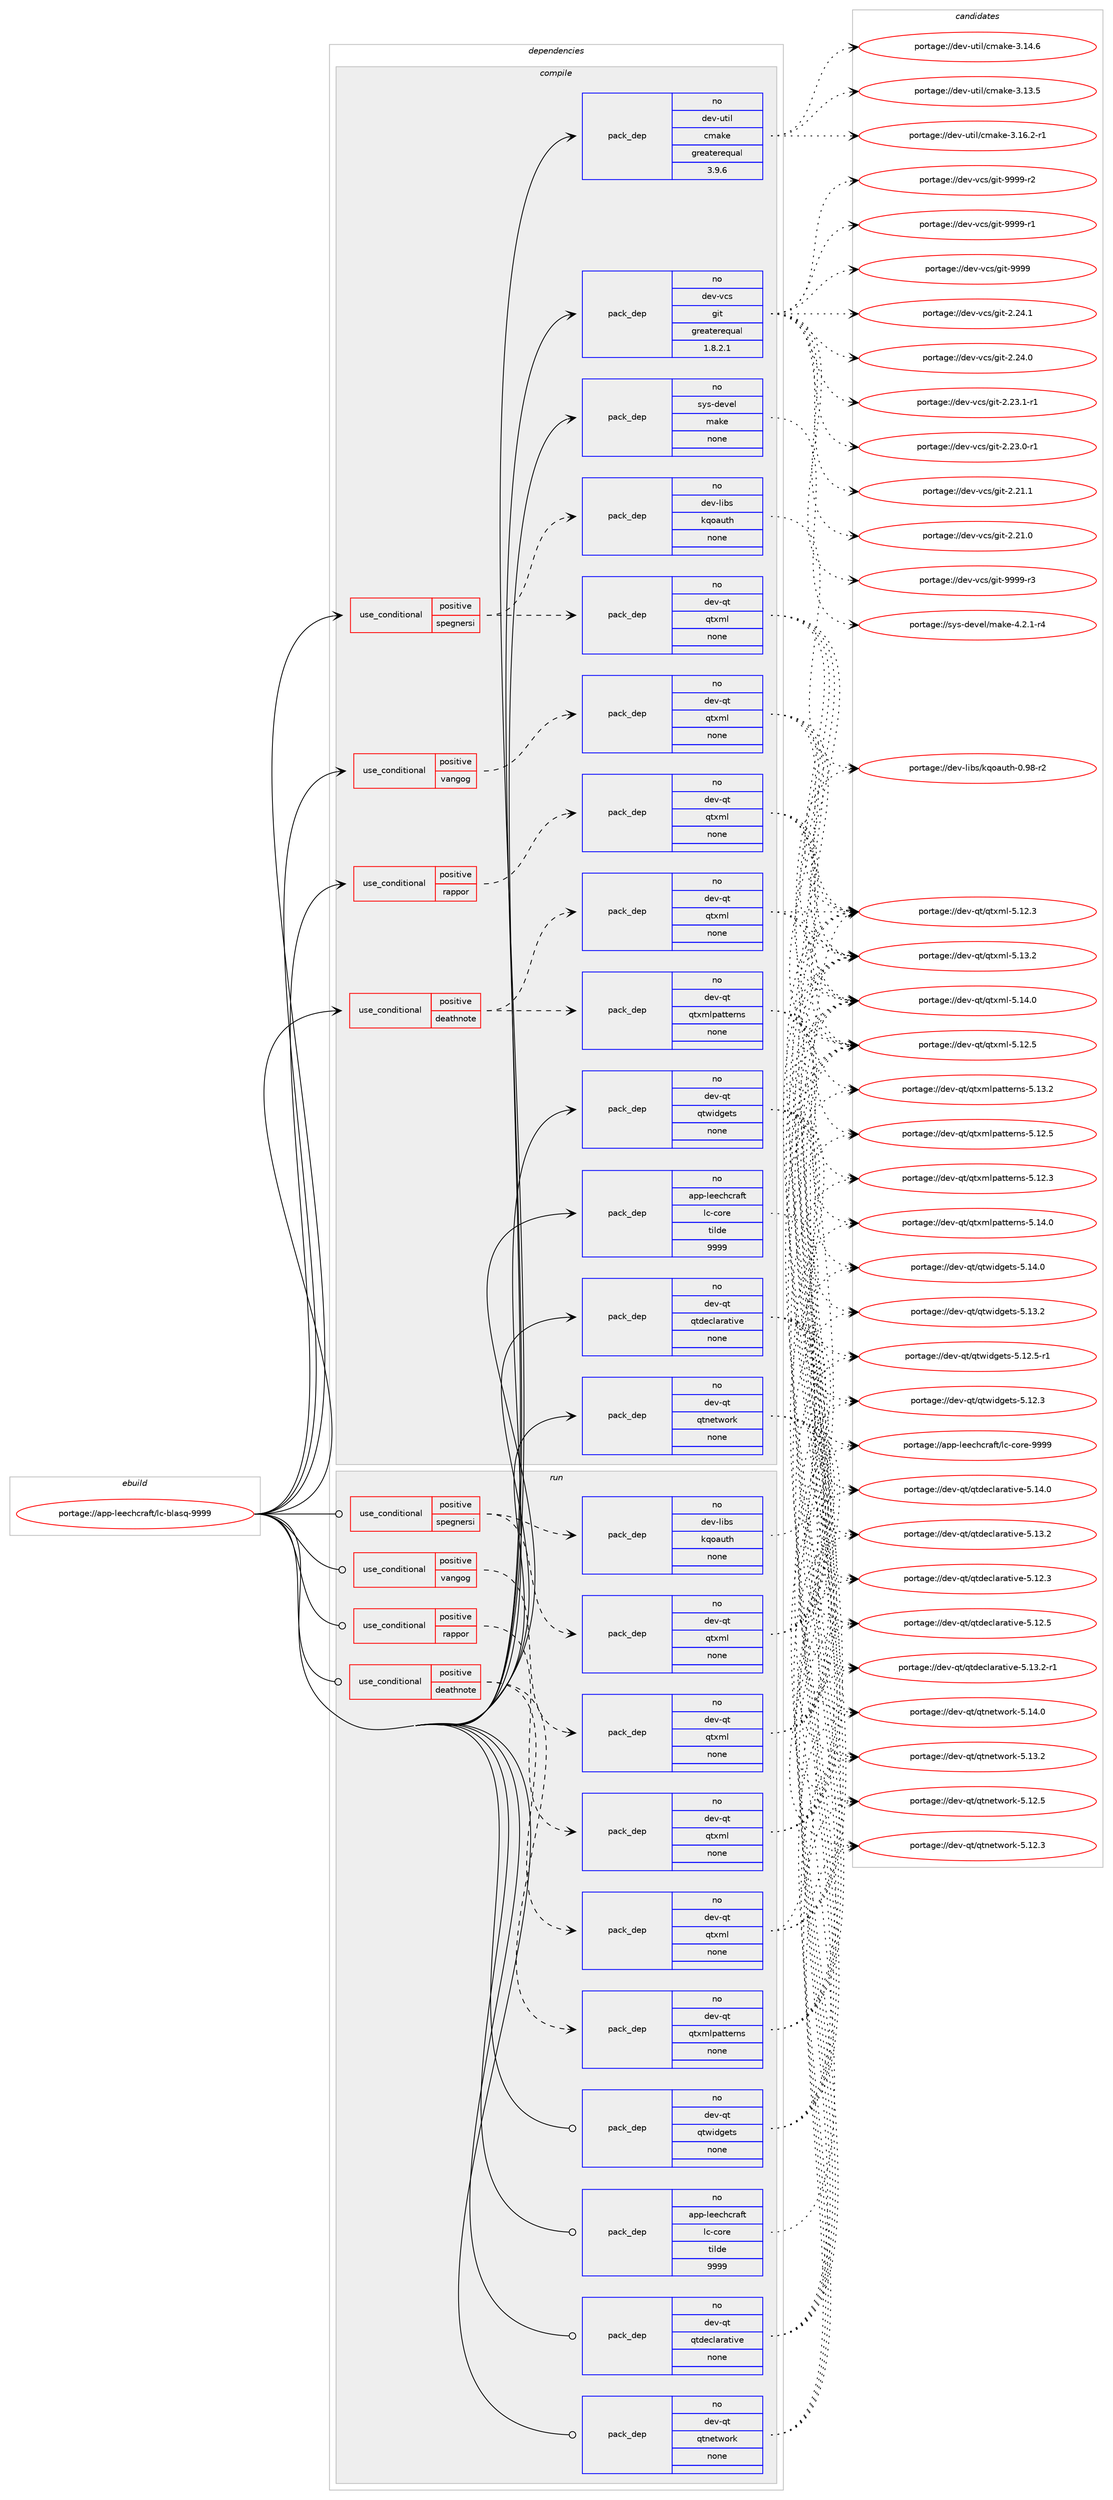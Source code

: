digraph prolog {

# *************
# Graph options
# *************

newrank=true;
concentrate=true;
compound=true;
graph [rankdir=LR,fontname=Helvetica,fontsize=10,ranksep=1.5];#, ranksep=2.5, nodesep=0.2];
edge  [arrowhead=vee];
node  [fontname=Helvetica,fontsize=10];

# **********
# The ebuild
# **********

subgraph cluster_leftcol {
color=gray;
label=<<i>ebuild</i>>;
id [label="portage://app-leechcraft/lc-blasq-9999", color=red, width=4, href="../app-leechcraft/lc-blasq-9999.svg"];
}

# ****************
# The dependencies
# ****************

subgraph cluster_midcol {
color=gray;
label=<<i>dependencies</i>>;
subgraph cluster_compile {
fillcolor="#eeeeee";
style=filled;
label=<<i>compile</i>>;
subgraph cond144333 {
dependency615961 [label=<<TABLE BORDER="0" CELLBORDER="1" CELLSPACING="0" CELLPADDING="4"><TR><TD ROWSPAN="3" CELLPADDING="10">use_conditional</TD></TR><TR><TD>positive</TD></TR><TR><TD>deathnote</TD></TR></TABLE>>, shape=none, color=red];
subgraph pack463395 {
dependency615962 [label=<<TABLE BORDER="0" CELLBORDER="1" CELLSPACING="0" CELLPADDING="4" WIDTH="220"><TR><TD ROWSPAN="6" CELLPADDING="30">pack_dep</TD></TR><TR><TD WIDTH="110">no</TD></TR><TR><TD>dev-qt</TD></TR><TR><TD>qtxml</TD></TR><TR><TD>none</TD></TR><TR><TD></TD></TR></TABLE>>, shape=none, color=blue];
}
dependency615961:e -> dependency615962:w [weight=20,style="dashed",arrowhead="vee"];
subgraph pack463396 {
dependency615963 [label=<<TABLE BORDER="0" CELLBORDER="1" CELLSPACING="0" CELLPADDING="4" WIDTH="220"><TR><TD ROWSPAN="6" CELLPADDING="30">pack_dep</TD></TR><TR><TD WIDTH="110">no</TD></TR><TR><TD>dev-qt</TD></TR><TR><TD>qtxmlpatterns</TD></TR><TR><TD>none</TD></TR><TR><TD></TD></TR></TABLE>>, shape=none, color=blue];
}
dependency615961:e -> dependency615963:w [weight=20,style="dashed",arrowhead="vee"];
}
id:e -> dependency615961:w [weight=20,style="solid",arrowhead="vee"];
subgraph cond144334 {
dependency615964 [label=<<TABLE BORDER="0" CELLBORDER="1" CELLSPACING="0" CELLPADDING="4"><TR><TD ROWSPAN="3" CELLPADDING="10">use_conditional</TD></TR><TR><TD>positive</TD></TR><TR><TD>rappor</TD></TR></TABLE>>, shape=none, color=red];
subgraph pack463397 {
dependency615965 [label=<<TABLE BORDER="0" CELLBORDER="1" CELLSPACING="0" CELLPADDING="4" WIDTH="220"><TR><TD ROWSPAN="6" CELLPADDING="30">pack_dep</TD></TR><TR><TD WIDTH="110">no</TD></TR><TR><TD>dev-qt</TD></TR><TR><TD>qtxml</TD></TR><TR><TD>none</TD></TR><TR><TD></TD></TR></TABLE>>, shape=none, color=blue];
}
dependency615964:e -> dependency615965:w [weight=20,style="dashed",arrowhead="vee"];
}
id:e -> dependency615964:w [weight=20,style="solid",arrowhead="vee"];
subgraph cond144335 {
dependency615966 [label=<<TABLE BORDER="0" CELLBORDER="1" CELLSPACING="0" CELLPADDING="4"><TR><TD ROWSPAN="3" CELLPADDING="10">use_conditional</TD></TR><TR><TD>positive</TD></TR><TR><TD>spegnersi</TD></TR></TABLE>>, shape=none, color=red];
subgraph pack463398 {
dependency615967 [label=<<TABLE BORDER="0" CELLBORDER="1" CELLSPACING="0" CELLPADDING="4" WIDTH="220"><TR><TD ROWSPAN="6" CELLPADDING="30">pack_dep</TD></TR><TR><TD WIDTH="110">no</TD></TR><TR><TD>dev-libs</TD></TR><TR><TD>kqoauth</TD></TR><TR><TD>none</TD></TR><TR><TD></TD></TR></TABLE>>, shape=none, color=blue];
}
dependency615966:e -> dependency615967:w [weight=20,style="dashed",arrowhead="vee"];
subgraph pack463399 {
dependency615968 [label=<<TABLE BORDER="0" CELLBORDER="1" CELLSPACING="0" CELLPADDING="4" WIDTH="220"><TR><TD ROWSPAN="6" CELLPADDING="30">pack_dep</TD></TR><TR><TD WIDTH="110">no</TD></TR><TR><TD>dev-qt</TD></TR><TR><TD>qtxml</TD></TR><TR><TD>none</TD></TR><TR><TD></TD></TR></TABLE>>, shape=none, color=blue];
}
dependency615966:e -> dependency615968:w [weight=20,style="dashed",arrowhead="vee"];
}
id:e -> dependency615966:w [weight=20,style="solid",arrowhead="vee"];
subgraph cond144336 {
dependency615969 [label=<<TABLE BORDER="0" CELLBORDER="1" CELLSPACING="0" CELLPADDING="4"><TR><TD ROWSPAN="3" CELLPADDING="10">use_conditional</TD></TR><TR><TD>positive</TD></TR><TR><TD>vangog</TD></TR></TABLE>>, shape=none, color=red];
subgraph pack463400 {
dependency615970 [label=<<TABLE BORDER="0" CELLBORDER="1" CELLSPACING="0" CELLPADDING="4" WIDTH="220"><TR><TD ROWSPAN="6" CELLPADDING="30">pack_dep</TD></TR><TR><TD WIDTH="110">no</TD></TR><TR><TD>dev-qt</TD></TR><TR><TD>qtxml</TD></TR><TR><TD>none</TD></TR><TR><TD></TD></TR></TABLE>>, shape=none, color=blue];
}
dependency615969:e -> dependency615970:w [weight=20,style="dashed",arrowhead="vee"];
}
id:e -> dependency615969:w [weight=20,style="solid",arrowhead="vee"];
subgraph pack463401 {
dependency615971 [label=<<TABLE BORDER="0" CELLBORDER="1" CELLSPACING="0" CELLPADDING="4" WIDTH="220"><TR><TD ROWSPAN="6" CELLPADDING="30">pack_dep</TD></TR><TR><TD WIDTH="110">no</TD></TR><TR><TD>app-leechcraft</TD></TR><TR><TD>lc-core</TD></TR><TR><TD>tilde</TD></TR><TR><TD>9999</TD></TR></TABLE>>, shape=none, color=blue];
}
id:e -> dependency615971:w [weight=20,style="solid",arrowhead="vee"];
subgraph pack463402 {
dependency615972 [label=<<TABLE BORDER="0" CELLBORDER="1" CELLSPACING="0" CELLPADDING="4" WIDTH="220"><TR><TD ROWSPAN="6" CELLPADDING="30">pack_dep</TD></TR><TR><TD WIDTH="110">no</TD></TR><TR><TD>dev-qt</TD></TR><TR><TD>qtdeclarative</TD></TR><TR><TD>none</TD></TR><TR><TD></TD></TR></TABLE>>, shape=none, color=blue];
}
id:e -> dependency615972:w [weight=20,style="solid",arrowhead="vee"];
subgraph pack463403 {
dependency615973 [label=<<TABLE BORDER="0" CELLBORDER="1" CELLSPACING="0" CELLPADDING="4" WIDTH="220"><TR><TD ROWSPAN="6" CELLPADDING="30">pack_dep</TD></TR><TR><TD WIDTH="110">no</TD></TR><TR><TD>dev-qt</TD></TR><TR><TD>qtnetwork</TD></TR><TR><TD>none</TD></TR><TR><TD></TD></TR></TABLE>>, shape=none, color=blue];
}
id:e -> dependency615973:w [weight=20,style="solid",arrowhead="vee"];
subgraph pack463404 {
dependency615974 [label=<<TABLE BORDER="0" CELLBORDER="1" CELLSPACING="0" CELLPADDING="4" WIDTH="220"><TR><TD ROWSPAN="6" CELLPADDING="30">pack_dep</TD></TR><TR><TD WIDTH="110">no</TD></TR><TR><TD>dev-qt</TD></TR><TR><TD>qtwidgets</TD></TR><TR><TD>none</TD></TR><TR><TD></TD></TR></TABLE>>, shape=none, color=blue];
}
id:e -> dependency615974:w [weight=20,style="solid",arrowhead="vee"];
subgraph pack463405 {
dependency615975 [label=<<TABLE BORDER="0" CELLBORDER="1" CELLSPACING="0" CELLPADDING="4" WIDTH="220"><TR><TD ROWSPAN="6" CELLPADDING="30">pack_dep</TD></TR><TR><TD WIDTH="110">no</TD></TR><TR><TD>dev-util</TD></TR><TR><TD>cmake</TD></TR><TR><TD>greaterequal</TD></TR><TR><TD>3.9.6</TD></TR></TABLE>>, shape=none, color=blue];
}
id:e -> dependency615975:w [weight=20,style="solid",arrowhead="vee"];
subgraph pack463406 {
dependency615976 [label=<<TABLE BORDER="0" CELLBORDER="1" CELLSPACING="0" CELLPADDING="4" WIDTH="220"><TR><TD ROWSPAN="6" CELLPADDING="30">pack_dep</TD></TR><TR><TD WIDTH="110">no</TD></TR><TR><TD>dev-vcs</TD></TR><TR><TD>git</TD></TR><TR><TD>greaterequal</TD></TR><TR><TD>1.8.2.1</TD></TR></TABLE>>, shape=none, color=blue];
}
id:e -> dependency615976:w [weight=20,style="solid",arrowhead="vee"];
subgraph pack463407 {
dependency615977 [label=<<TABLE BORDER="0" CELLBORDER="1" CELLSPACING="0" CELLPADDING="4" WIDTH="220"><TR><TD ROWSPAN="6" CELLPADDING="30">pack_dep</TD></TR><TR><TD WIDTH="110">no</TD></TR><TR><TD>sys-devel</TD></TR><TR><TD>make</TD></TR><TR><TD>none</TD></TR><TR><TD></TD></TR></TABLE>>, shape=none, color=blue];
}
id:e -> dependency615977:w [weight=20,style="solid",arrowhead="vee"];
}
subgraph cluster_compileandrun {
fillcolor="#eeeeee";
style=filled;
label=<<i>compile and run</i>>;
}
subgraph cluster_run {
fillcolor="#eeeeee";
style=filled;
label=<<i>run</i>>;
subgraph cond144337 {
dependency615978 [label=<<TABLE BORDER="0" CELLBORDER="1" CELLSPACING="0" CELLPADDING="4"><TR><TD ROWSPAN="3" CELLPADDING="10">use_conditional</TD></TR><TR><TD>positive</TD></TR><TR><TD>deathnote</TD></TR></TABLE>>, shape=none, color=red];
subgraph pack463408 {
dependency615979 [label=<<TABLE BORDER="0" CELLBORDER="1" CELLSPACING="0" CELLPADDING="4" WIDTH="220"><TR><TD ROWSPAN="6" CELLPADDING="30">pack_dep</TD></TR><TR><TD WIDTH="110">no</TD></TR><TR><TD>dev-qt</TD></TR><TR><TD>qtxml</TD></TR><TR><TD>none</TD></TR><TR><TD></TD></TR></TABLE>>, shape=none, color=blue];
}
dependency615978:e -> dependency615979:w [weight=20,style="dashed",arrowhead="vee"];
subgraph pack463409 {
dependency615980 [label=<<TABLE BORDER="0" CELLBORDER="1" CELLSPACING="0" CELLPADDING="4" WIDTH="220"><TR><TD ROWSPAN="6" CELLPADDING="30">pack_dep</TD></TR><TR><TD WIDTH="110">no</TD></TR><TR><TD>dev-qt</TD></TR><TR><TD>qtxmlpatterns</TD></TR><TR><TD>none</TD></TR><TR><TD></TD></TR></TABLE>>, shape=none, color=blue];
}
dependency615978:e -> dependency615980:w [weight=20,style="dashed",arrowhead="vee"];
}
id:e -> dependency615978:w [weight=20,style="solid",arrowhead="odot"];
subgraph cond144338 {
dependency615981 [label=<<TABLE BORDER="0" CELLBORDER="1" CELLSPACING="0" CELLPADDING="4"><TR><TD ROWSPAN="3" CELLPADDING="10">use_conditional</TD></TR><TR><TD>positive</TD></TR><TR><TD>rappor</TD></TR></TABLE>>, shape=none, color=red];
subgraph pack463410 {
dependency615982 [label=<<TABLE BORDER="0" CELLBORDER="1" CELLSPACING="0" CELLPADDING="4" WIDTH="220"><TR><TD ROWSPAN="6" CELLPADDING="30">pack_dep</TD></TR><TR><TD WIDTH="110">no</TD></TR><TR><TD>dev-qt</TD></TR><TR><TD>qtxml</TD></TR><TR><TD>none</TD></TR><TR><TD></TD></TR></TABLE>>, shape=none, color=blue];
}
dependency615981:e -> dependency615982:w [weight=20,style="dashed",arrowhead="vee"];
}
id:e -> dependency615981:w [weight=20,style="solid",arrowhead="odot"];
subgraph cond144339 {
dependency615983 [label=<<TABLE BORDER="0" CELLBORDER="1" CELLSPACING="0" CELLPADDING="4"><TR><TD ROWSPAN="3" CELLPADDING="10">use_conditional</TD></TR><TR><TD>positive</TD></TR><TR><TD>spegnersi</TD></TR></TABLE>>, shape=none, color=red];
subgraph pack463411 {
dependency615984 [label=<<TABLE BORDER="0" CELLBORDER="1" CELLSPACING="0" CELLPADDING="4" WIDTH="220"><TR><TD ROWSPAN="6" CELLPADDING="30">pack_dep</TD></TR><TR><TD WIDTH="110">no</TD></TR><TR><TD>dev-libs</TD></TR><TR><TD>kqoauth</TD></TR><TR><TD>none</TD></TR><TR><TD></TD></TR></TABLE>>, shape=none, color=blue];
}
dependency615983:e -> dependency615984:w [weight=20,style="dashed",arrowhead="vee"];
subgraph pack463412 {
dependency615985 [label=<<TABLE BORDER="0" CELLBORDER="1" CELLSPACING="0" CELLPADDING="4" WIDTH="220"><TR><TD ROWSPAN="6" CELLPADDING="30">pack_dep</TD></TR><TR><TD WIDTH="110">no</TD></TR><TR><TD>dev-qt</TD></TR><TR><TD>qtxml</TD></TR><TR><TD>none</TD></TR><TR><TD></TD></TR></TABLE>>, shape=none, color=blue];
}
dependency615983:e -> dependency615985:w [weight=20,style="dashed",arrowhead="vee"];
}
id:e -> dependency615983:w [weight=20,style="solid",arrowhead="odot"];
subgraph cond144340 {
dependency615986 [label=<<TABLE BORDER="0" CELLBORDER="1" CELLSPACING="0" CELLPADDING="4"><TR><TD ROWSPAN="3" CELLPADDING="10">use_conditional</TD></TR><TR><TD>positive</TD></TR><TR><TD>vangog</TD></TR></TABLE>>, shape=none, color=red];
subgraph pack463413 {
dependency615987 [label=<<TABLE BORDER="0" CELLBORDER="1" CELLSPACING="0" CELLPADDING="4" WIDTH="220"><TR><TD ROWSPAN="6" CELLPADDING="30">pack_dep</TD></TR><TR><TD WIDTH="110">no</TD></TR><TR><TD>dev-qt</TD></TR><TR><TD>qtxml</TD></TR><TR><TD>none</TD></TR><TR><TD></TD></TR></TABLE>>, shape=none, color=blue];
}
dependency615986:e -> dependency615987:w [weight=20,style="dashed",arrowhead="vee"];
}
id:e -> dependency615986:w [weight=20,style="solid",arrowhead="odot"];
subgraph pack463414 {
dependency615988 [label=<<TABLE BORDER="0" CELLBORDER="1" CELLSPACING="0" CELLPADDING="4" WIDTH="220"><TR><TD ROWSPAN="6" CELLPADDING="30">pack_dep</TD></TR><TR><TD WIDTH="110">no</TD></TR><TR><TD>app-leechcraft</TD></TR><TR><TD>lc-core</TD></TR><TR><TD>tilde</TD></TR><TR><TD>9999</TD></TR></TABLE>>, shape=none, color=blue];
}
id:e -> dependency615988:w [weight=20,style="solid",arrowhead="odot"];
subgraph pack463415 {
dependency615989 [label=<<TABLE BORDER="0" CELLBORDER="1" CELLSPACING="0" CELLPADDING="4" WIDTH="220"><TR><TD ROWSPAN="6" CELLPADDING="30">pack_dep</TD></TR><TR><TD WIDTH="110">no</TD></TR><TR><TD>dev-qt</TD></TR><TR><TD>qtdeclarative</TD></TR><TR><TD>none</TD></TR><TR><TD></TD></TR></TABLE>>, shape=none, color=blue];
}
id:e -> dependency615989:w [weight=20,style="solid",arrowhead="odot"];
subgraph pack463416 {
dependency615990 [label=<<TABLE BORDER="0" CELLBORDER="1" CELLSPACING="0" CELLPADDING="4" WIDTH="220"><TR><TD ROWSPAN="6" CELLPADDING="30">pack_dep</TD></TR><TR><TD WIDTH="110">no</TD></TR><TR><TD>dev-qt</TD></TR><TR><TD>qtnetwork</TD></TR><TR><TD>none</TD></TR><TR><TD></TD></TR></TABLE>>, shape=none, color=blue];
}
id:e -> dependency615990:w [weight=20,style="solid",arrowhead="odot"];
subgraph pack463417 {
dependency615991 [label=<<TABLE BORDER="0" CELLBORDER="1" CELLSPACING="0" CELLPADDING="4" WIDTH="220"><TR><TD ROWSPAN="6" CELLPADDING="30">pack_dep</TD></TR><TR><TD WIDTH="110">no</TD></TR><TR><TD>dev-qt</TD></TR><TR><TD>qtwidgets</TD></TR><TR><TD>none</TD></TR><TR><TD></TD></TR></TABLE>>, shape=none, color=blue];
}
id:e -> dependency615991:w [weight=20,style="solid",arrowhead="odot"];
}
}

# **************
# The candidates
# **************

subgraph cluster_choices {
rank=same;
color=gray;
label=<<i>candidates</i>>;

subgraph choice463395 {
color=black;
nodesep=1;
choice100101118451131164711311612010910845534649524648 [label="portage://dev-qt/qtxml-5.14.0", color=red, width=4,href="../dev-qt/qtxml-5.14.0.svg"];
choice100101118451131164711311612010910845534649514650 [label="portage://dev-qt/qtxml-5.13.2", color=red, width=4,href="../dev-qt/qtxml-5.13.2.svg"];
choice100101118451131164711311612010910845534649504653 [label="portage://dev-qt/qtxml-5.12.5", color=red, width=4,href="../dev-qt/qtxml-5.12.5.svg"];
choice100101118451131164711311612010910845534649504651 [label="portage://dev-qt/qtxml-5.12.3", color=red, width=4,href="../dev-qt/qtxml-5.12.3.svg"];
dependency615962:e -> choice100101118451131164711311612010910845534649524648:w [style=dotted,weight="100"];
dependency615962:e -> choice100101118451131164711311612010910845534649514650:w [style=dotted,weight="100"];
dependency615962:e -> choice100101118451131164711311612010910845534649504653:w [style=dotted,weight="100"];
dependency615962:e -> choice100101118451131164711311612010910845534649504651:w [style=dotted,weight="100"];
}
subgraph choice463396 {
color=black;
nodesep=1;
choice10010111845113116471131161201091081129711611610111411011545534649524648 [label="portage://dev-qt/qtxmlpatterns-5.14.0", color=red, width=4,href="../dev-qt/qtxmlpatterns-5.14.0.svg"];
choice10010111845113116471131161201091081129711611610111411011545534649514650 [label="portage://dev-qt/qtxmlpatterns-5.13.2", color=red, width=4,href="../dev-qt/qtxmlpatterns-5.13.2.svg"];
choice10010111845113116471131161201091081129711611610111411011545534649504653 [label="portage://dev-qt/qtxmlpatterns-5.12.5", color=red, width=4,href="../dev-qt/qtxmlpatterns-5.12.5.svg"];
choice10010111845113116471131161201091081129711611610111411011545534649504651 [label="portage://dev-qt/qtxmlpatterns-5.12.3", color=red, width=4,href="../dev-qt/qtxmlpatterns-5.12.3.svg"];
dependency615963:e -> choice10010111845113116471131161201091081129711611610111411011545534649524648:w [style=dotted,weight="100"];
dependency615963:e -> choice10010111845113116471131161201091081129711611610111411011545534649514650:w [style=dotted,weight="100"];
dependency615963:e -> choice10010111845113116471131161201091081129711611610111411011545534649504653:w [style=dotted,weight="100"];
dependency615963:e -> choice10010111845113116471131161201091081129711611610111411011545534649504651:w [style=dotted,weight="100"];
}
subgraph choice463397 {
color=black;
nodesep=1;
choice100101118451131164711311612010910845534649524648 [label="portage://dev-qt/qtxml-5.14.0", color=red, width=4,href="../dev-qt/qtxml-5.14.0.svg"];
choice100101118451131164711311612010910845534649514650 [label="portage://dev-qt/qtxml-5.13.2", color=red, width=4,href="../dev-qt/qtxml-5.13.2.svg"];
choice100101118451131164711311612010910845534649504653 [label="portage://dev-qt/qtxml-5.12.5", color=red, width=4,href="../dev-qt/qtxml-5.12.5.svg"];
choice100101118451131164711311612010910845534649504651 [label="portage://dev-qt/qtxml-5.12.3", color=red, width=4,href="../dev-qt/qtxml-5.12.3.svg"];
dependency615965:e -> choice100101118451131164711311612010910845534649524648:w [style=dotted,weight="100"];
dependency615965:e -> choice100101118451131164711311612010910845534649514650:w [style=dotted,weight="100"];
dependency615965:e -> choice100101118451131164711311612010910845534649504653:w [style=dotted,weight="100"];
dependency615965:e -> choice100101118451131164711311612010910845534649504651:w [style=dotted,weight="100"];
}
subgraph choice463398 {
color=black;
nodesep=1;
choice1001011184510810598115471071131119711711610445484657564511450 [label="portage://dev-libs/kqoauth-0.98-r2", color=red, width=4,href="../dev-libs/kqoauth-0.98-r2.svg"];
dependency615967:e -> choice1001011184510810598115471071131119711711610445484657564511450:w [style=dotted,weight="100"];
}
subgraph choice463399 {
color=black;
nodesep=1;
choice100101118451131164711311612010910845534649524648 [label="portage://dev-qt/qtxml-5.14.0", color=red, width=4,href="../dev-qt/qtxml-5.14.0.svg"];
choice100101118451131164711311612010910845534649514650 [label="portage://dev-qt/qtxml-5.13.2", color=red, width=4,href="../dev-qt/qtxml-5.13.2.svg"];
choice100101118451131164711311612010910845534649504653 [label="portage://dev-qt/qtxml-5.12.5", color=red, width=4,href="../dev-qt/qtxml-5.12.5.svg"];
choice100101118451131164711311612010910845534649504651 [label="portage://dev-qt/qtxml-5.12.3", color=red, width=4,href="../dev-qt/qtxml-5.12.3.svg"];
dependency615968:e -> choice100101118451131164711311612010910845534649524648:w [style=dotted,weight="100"];
dependency615968:e -> choice100101118451131164711311612010910845534649514650:w [style=dotted,weight="100"];
dependency615968:e -> choice100101118451131164711311612010910845534649504653:w [style=dotted,weight="100"];
dependency615968:e -> choice100101118451131164711311612010910845534649504651:w [style=dotted,weight="100"];
}
subgraph choice463400 {
color=black;
nodesep=1;
choice100101118451131164711311612010910845534649524648 [label="portage://dev-qt/qtxml-5.14.0", color=red, width=4,href="../dev-qt/qtxml-5.14.0.svg"];
choice100101118451131164711311612010910845534649514650 [label="portage://dev-qt/qtxml-5.13.2", color=red, width=4,href="../dev-qt/qtxml-5.13.2.svg"];
choice100101118451131164711311612010910845534649504653 [label="portage://dev-qt/qtxml-5.12.5", color=red, width=4,href="../dev-qt/qtxml-5.12.5.svg"];
choice100101118451131164711311612010910845534649504651 [label="portage://dev-qt/qtxml-5.12.3", color=red, width=4,href="../dev-qt/qtxml-5.12.3.svg"];
dependency615970:e -> choice100101118451131164711311612010910845534649524648:w [style=dotted,weight="100"];
dependency615970:e -> choice100101118451131164711311612010910845534649514650:w [style=dotted,weight="100"];
dependency615970:e -> choice100101118451131164711311612010910845534649504653:w [style=dotted,weight="100"];
dependency615970:e -> choice100101118451131164711311612010910845534649504651:w [style=dotted,weight="100"];
}
subgraph choice463401 {
color=black;
nodesep=1;
choice9711211245108101101991049911497102116471089945991111141014557575757 [label="portage://app-leechcraft/lc-core-9999", color=red, width=4,href="../app-leechcraft/lc-core-9999.svg"];
dependency615971:e -> choice9711211245108101101991049911497102116471089945991111141014557575757:w [style=dotted,weight="100"];
}
subgraph choice463402 {
color=black;
nodesep=1;
choice100101118451131164711311610010199108971149711610511810145534649524648 [label="portage://dev-qt/qtdeclarative-5.14.0", color=red, width=4,href="../dev-qt/qtdeclarative-5.14.0.svg"];
choice1001011184511311647113116100101991089711497116105118101455346495146504511449 [label="portage://dev-qt/qtdeclarative-5.13.2-r1", color=red, width=4,href="../dev-qt/qtdeclarative-5.13.2-r1.svg"];
choice100101118451131164711311610010199108971149711610511810145534649514650 [label="portage://dev-qt/qtdeclarative-5.13.2", color=red, width=4,href="../dev-qt/qtdeclarative-5.13.2.svg"];
choice100101118451131164711311610010199108971149711610511810145534649504653 [label="portage://dev-qt/qtdeclarative-5.12.5", color=red, width=4,href="../dev-qt/qtdeclarative-5.12.5.svg"];
choice100101118451131164711311610010199108971149711610511810145534649504651 [label="portage://dev-qt/qtdeclarative-5.12.3", color=red, width=4,href="../dev-qt/qtdeclarative-5.12.3.svg"];
dependency615972:e -> choice100101118451131164711311610010199108971149711610511810145534649524648:w [style=dotted,weight="100"];
dependency615972:e -> choice1001011184511311647113116100101991089711497116105118101455346495146504511449:w [style=dotted,weight="100"];
dependency615972:e -> choice100101118451131164711311610010199108971149711610511810145534649514650:w [style=dotted,weight="100"];
dependency615972:e -> choice100101118451131164711311610010199108971149711610511810145534649504653:w [style=dotted,weight="100"];
dependency615972:e -> choice100101118451131164711311610010199108971149711610511810145534649504651:w [style=dotted,weight="100"];
}
subgraph choice463403 {
color=black;
nodesep=1;
choice100101118451131164711311611010111611911111410745534649524648 [label="portage://dev-qt/qtnetwork-5.14.0", color=red, width=4,href="../dev-qt/qtnetwork-5.14.0.svg"];
choice100101118451131164711311611010111611911111410745534649514650 [label="portage://dev-qt/qtnetwork-5.13.2", color=red, width=4,href="../dev-qt/qtnetwork-5.13.2.svg"];
choice100101118451131164711311611010111611911111410745534649504653 [label="portage://dev-qt/qtnetwork-5.12.5", color=red, width=4,href="../dev-qt/qtnetwork-5.12.5.svg"];
choice100101118451131164711311611010111611911111410745534649504651 [label="portage://dev-qt/qtnetwork-5.12.3", color=red, width=4,href="../dev-qt/qtnetwork-5.12.3.svg"];
dependency615973:e -> choice100101118451131164711311611010111611911111410745534649524648:w [style=dotted,weight="100"];
dependency615973:e -> choice100101118451131164711311611010111611911111410745534649514650:w [style=dotted,weight="100"];
dependency615973:e -> choice100101118451131164711311611010111611911111410745534649504653:w [style=dotted,weight="100"];
dependency615973:e -> choice100101118451131164711311611010111611911111410745534649504651:w [style=dotted,weight="100"];
}
subgraph choice463404 {
color=black;
nodesep=1;
choice100101118451131164711311611910510010310111611545534649524648 [label="portage://dev-qt/qtwidgets-5.14.0", color=red, width=4,href="../dev-qt/qtwidgets-5.14.0.svg"];
choice100101118451131164711311611910510010310111611545534649514650 [label="portage://dev-qt/qtwidgets-5.13.2", color=red, width=4,href="../dev-qt/qtwidgets-5.13.2.svg"];
choice1001011184511311647113116119105100103101116115455346495046534511449 [label="portage://dev-qt/qtwidgets-5.12.5-r1", color=red, width=4,href="../dev-qt/qtwidgets-5.12.5-r1.svg"];
choice100101118451131164711311611910510010310111611545534649504651 [label="portage://dev-qt/qtwidgets-5.12.3", color=red, width=4,href="../dev-qt/qtwidgets-5.12.3.svg"];
dependency615974:e -> choice100101118451131164711311611910510010310111611545534649524648:w [style=dotted,weight="100"];
dependency615974:e -> choice100101118451131164711311611910510010310111611545534649514650:w [style=dotted,weight="100"];
dependency615974:e -> choice1001011184511311647113116119105100103101116115455346495046534511449:w [style=dotted,weight="100"];
dependency615974:e -> choice100101118451131164711311611910510010310111611545534649504651:w [style=dotted,weight="100"];
}
subgraph choice463405 {
color=black;
nodesep=1;
choice10010111845117116105108479910997107101455146495446504511449 [label="portage://dev-util/cmake-3.16.2-r1", color=red, width=4,href="../dev-util/cmake-3.16.2-r1.svg"];
choice1001011184511711610510847991099710710145514649524654 [label="portage://dev-util/cmake-3.14.6", color=red, width=4,href="../dev-util/cmake-3.14.6.svg"];
choice1001011184511711610510847991099710710145514649514653 [label="portage://dev-util/cmake-3.13.5", color=red, width=4,href="../dev-util/cmake-3.13.5.svg"];
dependency615975:e -> choice10010111845117116105108479910997107101455146495446504511449:w [style=dotted,weight="100"];
dependency615975:e -> choice1001011184511711610510847991099710710145514649524654:w [style=dotted,weight="100"];
dependency615975:e -> choice1001011184511711610510847991099710710145514649514653:w [style=dotted,weight="100"];
}
subgraph choice463406 {
color=black;
nodesep=1;
choice10010111845118991154710310511645575757574511451 [label="portage://dev-vcs/git-9999-r3", color=red, width=4,href="../dev-vcs/git-9999-r3.svg"];
choice10010111845118991154710310511645575757574511450 [label="portage://dev-vcs/git-9999-r2", color=red, width=4,href="../dev-vcs/git-9999-r2.svg"];
choice10010111845118991154710310511645575757574511449 [label="portage://dev-vcs/git-9999-r1", color=red, width=4,href="../dev-vcs/git-9999-r1.svg"];
choice1001011184511899115471031051164557575757 [label="portage://dev-vcs/git-9999", color=red, width=4,href="../dev-vcs/git-9999.svg"];
choice10010111845118991154710310511645504650524649 [label="portage://dev-vcs/git-2.24.1", color=red, width=4,href="../dev-vcs/git-2.24.1.svg"];
choice10010111845118991154710310511645504650524648 [label="portage://dev-vcs/git-2.24.0", color=red, width=4,href="../dev-vcs/git-2.24.0.svg"];
choice100101118451189911547103105116455046505146494511449 [label="portage://dev-vcs/git-2.23.1-r1", color=red, width=4,href="../dev-vcs/git-2.23.1-r1.svg"];
choice100101118451189911547103105116455046505146484511449 [label="portage://dev-vcs/git-2.23.0-r1", color=red, width=4,href="../dev-vcs/git-2.23.0-r1.svg"];
choice10010111845118991154710310511645504650494649 [label="portage://dev-vcs/git-2.21.1", color=red, width=4,href="../dev-vcs/git-2.21.1.svg"];
choice10010111845118991154710310511645504650494648 [label="portage://dev-vcs/git-2.21.0", color=red, width=4,href="../dev-vcs/git-2.21.0.svg"];
dependency615976:e -> choice10010111845118991154710310511645575757574511451:w [style=dotted,weight="100"];
dependency615976:e -> choice10010111845118991154710310511645575757574511450:w [style=dotted,weight="100"];
dependency615976:e -> choice10010111845118991154710310511645575757574511449:w [style=dotted,weight="100"];
dependency615976:e -> choice1001011184511899115471031051164557575757:w [style=dotted,weight="100"];
dependency615976:e -> choice10010111845118991154710310511645504650524649:w [style=dotted,weight="100"];
dependency615976:e -> choice10010111845118991154710310511645504650524648:w [style=dotted,weight="100"];
dependency615976:e -> choice100101118451189911547103105116455046505146494511449:w [style=dotted,weight="100"];
dependency615976:e -> choice100101118451189911547103105116455046505146484511449:w [style=dotted,weight="100"];
dependency615976:e -> choice10010111845118991154710310511645504650494649:w [style=dotted,weight="100"];
dependency615976:e -> choice10010111845118991154710310511645504650494648:w [style=dotted,weight="100"];
}
subgraph choice463407 {
color=black;
nodesep=1;
choice1151211154510010111810110847109971071014552465046494511452 [label="portage://sys-devel/make-4.2.1-r4", color=red, width=4,href="../sys-devel/make-4.2.1-r4.svg"];
dependency615977:e -> choice1151211154510010111810110847109971071014552465046494511452:w [style=dotted,weight="100"];
}
subgraph choice463408 {
color=black;
nodesep=1;
choice100101118451131164711311612010910845534649524648 [label="portage://dev-qt/qtxml-5.14.0", color=red, width=4,href="../dev-qt/qtxml-5.14.0.svg"];
choice100101118451131164711311612010910845534649514650 [label="portage://dev-qt/qtxml-5.13.2", color=red, width=4,href="../dev-qt/qtxml-5.13.2.svg"];
choice100101118451131164711311612010910845534649504653 [label="portage://dev-qt/qtxml-5.12.5", color=red, width=4,href="../dev-qt/qtxml-5.12.5.svg"];
choice100101118451131164711311612010910845534649504651 [label="portage://dev-qt/qtxml-5.12.3", color=red, width=4,href="../dev-qt/qtxml-5.12.3.svg"];
dependency615979:e -> choice100101118451131164711311612010910845534649524648:w [style=dotted,weight="100"];
dependency615979:e -> choice100101118451131164711311612010910845534649514650:w [style=dotted,weight="100"];
dependency615979:e -> choice100101118451131164711311612010910845534649504653:w [style=dotted,weight="100"];
dependency615979:e -> choice100101118451131164711311612010910845534649504651:w [style=dotted,weight="100"];
}
subgraph choice463409 {
color=black;
nodesep=1;
choice10010111845113116471131161201091081129711611610111411011545534649524648 [label="portage://dev-qt/qtxmlpatterns-5.14.0", color=red, width=4,href="../dev-qt/qtxmlpatterns-5.14.0.svg"];
choice10010111845113116471131161201091081129711611610111411011545534649514650 [label="portage://dev-qt/qtxmlpatterns-5.13.2", color=red, width=4,href="../dev-qt/qtxmlpatterns-5.13.2.svg"];
choice10010111845113116471131161201091081129711611610111411011545534649504653 [label="portage://dev-qt/qtxmlpatterns-5.12.5", color=red, width=4,href="../dev-qt/qtxmlpatterns-5.12.5.svg"];
choice10010111845113116471131161201091081129711611610111411011545534649504651 [label="portage://dev-qt/qtxmlpatterns-5.12.3", color=red, width=4,href="../dev-qt/qtxmlpatterns-5.12.3.svg"];
dependency615980:e -> choice10010111845113116471131161201091081129711611610111411011545534649524648:w [style=dotted,weight="100"];
dependency615980:e -> choice10010111845113116471131161201091081129711611610111411011545534649514650:w [style=dotted,weight="100"];
dependency615980:e -> choice10010111845113116471131161201091081129711611610111411011545534649504653:w [style=dotted,weight="100"];
dependency615980:e -> choice10010111845113116471131161201091081129711611610111411011545534649504651:w [style=dotted,weight="100"];
}
subgraph choice463410 {
color=black;
nodesep=1;
choice100101118451131164711311612010910845534649524648 [label="portage://dev-qt/qtxml-5.14.0", color=red, width=4,href="../dev-qt/qtxml-5.14.0.svg"];
choice100101118451131164711311612010910845534649514650 [label="portage://dev-qt/qtxml-5.13.2", color=red, width=4,href="../dev-qt/qtxml-5.13.2.svg"];
choice100101118451131164711311612010910845534649504653 [label="portage://dev-qt/qtxml-5.12.5", color=red, width=4,href="../dev-qt/qtxml-5.12.5.svg"];
choice100101118451131164711311612010910845534649504651 [label="portage://dev-qt/qtxml-5.12.3", color=red, width=4,href="../dev-qt/qtxml-5.12.3.svg"];
dependency615982:e -> choice100101118451131164711311612010910845534649524648:w [style=dotted,weight="100"];
dependency615982:e -> choice100101118451131164711311612010910845534649514650:w [style=dotted,weight="100"];
dependency615982:e -> choice100101118451131164711311612010910845534649504653:w [style=dotted,weight="100"];
dependency615982:e -> choice100101118451131164711311612010910845534649504651:w [style=dotted,weight="100"];
}
subgraph choice463411 {
color=black;
nodesep=1;
choice1001011184510810598115471071131119711711610445484657564511450 [label="portage://dev-libs/kqoauth-0.98-r2", color=red, width=4,href="../dev-libs/kqoauth-0.98-r2.svg"];
dependency615984:e -> choice1001011184510810598115471071131119711711610445484657564511450:w [style=dotted,weight="100"];
}
subgraph choice463412 {
color=black;
nodesep=1;
choice100101118451131164711311612010910845534649524648 [label="portage://dev-qt/qtxml-5.14.0", color=red, width=4,href="../dev-qt/qtxml-5.14.0.svg"];
choice100101118451131164711311612010910845534649514650 [label="portage://dev-qt/qtxml-5.13.2", color=red, width=4,href="../dev-qt/qtxml-5.13.2.svg"];
choice100101118451131164711311612010910845534649504653 [label="portage://dev-qt/qtxml-5.12.5", color=red, width=4,href="../dev-qt/qtxml-5.12.5.svg"];
choice100101118451131164711311612010910845534649504651 [label="portage://dev-qt/qtxml-5.12.3", color=red, width=4,href="../dev-qt/qtxml-5.12.3.svg"];
dependency615985:e -> choice100101118451131164711311612010910845534649524648:w [style=dotted,weight="100"];
dependency615985:e -> choice100101118451131164711311612010910845534649514650:w [style=dotted,weight="100"];
dependency615985:e -> choice100101118451131164711311612010910845534649504653:w [style=dotted,weight="100"];
dependency615985:e -> choice100101118451131164711311612010910845534649504651:w [style=dotted,weight="100"];
}
subgraph choice463413 {
color=black;
nodesep=1;
choice100101118451131164711311612010910845534649524648 [label="portage://dev-qt/qtxml-5.14.0", color=red, width=4,href="../dev-qt/qtxml-5.14.0.svg"];
choice100101118451131164711311612010910845534649514650 [label="portage://dev-qt/qtxml-5.13.2", color=red, width=4,href="../dev-qt/qtxml-5.13.2.svg"];
choice100101118451131164711311612010910845534649504653 [label="portage://dev-qt/qtxml-5.12.5", color=red, width=4,href="../dev-qt/qtxml-5.12.5.svg"];
choice100101118451131164711311612010910845534649504651 [label="portage://dev-qt/qtxml-5.12.3", color=red, width=4,href="../dev-qt/qtxml-5.12.3.svg"];
dependency615987:e -> choice100101118451131164711311612010910845534649524648:w [style=dotted,weight="100"];
dependency615987:e -> choice100101118451131164711311612010910845534649514650:w [style=dotted,weight="100"];
dependency615987:e -> choice100101118451131164711311612010910845534649504653:w [style=dotted,weight="100"];
dependency615987:e -> choice100101118451131164711311612010910845534649504651:w [style=dotted,weight="100"];
}
subgraph choice463414 {
color=black;
nodesep=1;
choice9711211245108101101991049911497102116471089945991111141014557575757 [label="portage://app-leechcraft/lc-core-9999", color=red, width=4,href="../app-leechcraft/lc-core-9999.svg"];
dependency615988:e -> choice9711211245108101101991049911497102116471089945991111141014557575757:w [style=dotted,weight="100"];
}
subgraph choice463415 {
color=black;
nodesep=1;
choice100101118451131164711311610010199108971149711610511810145534649524648 [label="portage://dev-qt/qtdeclarative-5.14.0", color=red, width=4,href="../dev-qt/qtdeclarative-5.14.0.svg"];
choice1001011184511311647113116100101991089711497116105118101455346495146504511449 [label="portage://dev-qt/qtdeclarative-5.13.2-r1", color=red, width=4,href="../dev-qt/qtdeclarative-5.13.2-r1.svg"];
choice100101118451131164711311610010199108971149711610511810145534649514650 [label="portage://dev-qt/qtdeclarative-5.13.2", color=red, width=4,href="../dev-qt/qtdeclarative-5.13.2.svg"];
choice100101118451131164711311610010199108971149711610511810145534649504653 [label="portage://dev-qt/qtdeclarative-5.12.5", color=red, width=4,href="../dev-qt/qtdeclarative-5.12.5.svg"];
choice100101118451131164711311610010199108971149711610511810145534649504651 [label="portage://dev-qt/qtdeclarative-5.12.3", color=red, width=4,href="../dev-qt/qtdeclarative-5.12.3.svg"];
dependency615989:e -> choice100101118451131164711311610010199108971149711610511810145534649524648:w [style=dotted,weight="100"];
dependency615989:e -> choice1001011184511311647113116100101991089711497116105118101455346495146504511449:w [style=dotted,weight="100"];
dependency615989:e -> choice100101118451131164711311610010199108971149711610511810145534649514650:w [style=dotted,weight="100"];
dependency615989:e -> choice100101118451131164711311610010199108971149711610511810145534649504653:w [style=dotted,weight="100"];
dependency615989:e -> choice100101118451131164711311610010199108971149711610511810145534649504651:w [style=dotted,weight="100"];
}
subgraph choice463416 {
color=black;
nodesep=1;
choice100101118451131164711311611010111611911111410745534649524648 [label="portage://dev-qt/qtnetwork-5.14.0", color=red, width=4,href="../dev-qt/qtnetwork-5.14.0.svg"];
choice100101118451131164711311611010111611911111410745534649514650 [label="portage://dev-qt/qtnetwork-5.13.2", color=red, width=4,href="../dev-qt/qtnetwork-5.13.2.svg"];
choice100101118451131164711311611010111611911111410745534649504653 [label="portage://dev-qt/qtnetwork-5.12.5", color=red, width=4,href="../dev-qt/qtnetwork-5.12.5.svg"];
choice100101118451131164711311611010111611911111410745534649504651 [label="portage://dev-qt/qtnetwork-5.12.3", color=red, width=4,href="../dev-qt/qtnetwork-5.12.3.svg"];
dependency615990:e -> choice100101118451131164711311611010111611911111410745534649524648:w [style=dotted,weight="100"];
dependency615990:e -> choice100101118451131164711311611010111611911111410745534649514650:w [style=dotted,weight="100"];
dependency615990:e -> choice100101118451131164711311611010111611911111410745534649504653:w [style=dotted,weight="100"];
dependency615990:e -> choice100101118451131164711311611010111611911111410745534649504651:w [style=dotted,weight="100"];
}
subgraph choice463417 {
color=black;
nodesep=1;
choice100101118451131164711311611910510010310111611545534649524648 [label="portage://dev-qt/qtwidgets-5.14.0", color=red, width=4,href="../dev-qt/qtwidgets-5.14.0.svg"];
choice100101118451131164711311611910510010310111611545534649514650 [label="portage://dev-qt/qtwidgets-5.13.2", color=red, width=4,href="../dev-qt/qtwidgets-5.13.2.svg"];
choice1001011184511311647113116119105100103101116115455346495046534511449 [label="portage://dev-qt/qtwidgets-5.12.5-r1", color=red, width=4,href="../dev-qt/qtwidgets-5.12.5-r1.svg"];
choice100101118451131164711311611910510010310111611545534649504651 [label="portage://dev-qt/qtwidgets-5.12.3", color=red, width=4,href="../dev-qt/qtwidgets-5.12.3.svg"];
dependency615991:e -> choice100101118451131164711311611910510010310111611545534649524648:w [style=dotted,weight="100"];
dependency615991:e -> choice100101118451131164711311611910510010310111611545534649514650:w [style=dotted,weight="100"];
dependency615991:e -> choice1001011184511311647113116119105100103101116115455346495046534511449:w [style=dotted,weight="100"];
dependency615991:e -> choice100101118451131164711311611910510010310111611545534649504651:w [style=dotted,weight="100"];
}
}

}
